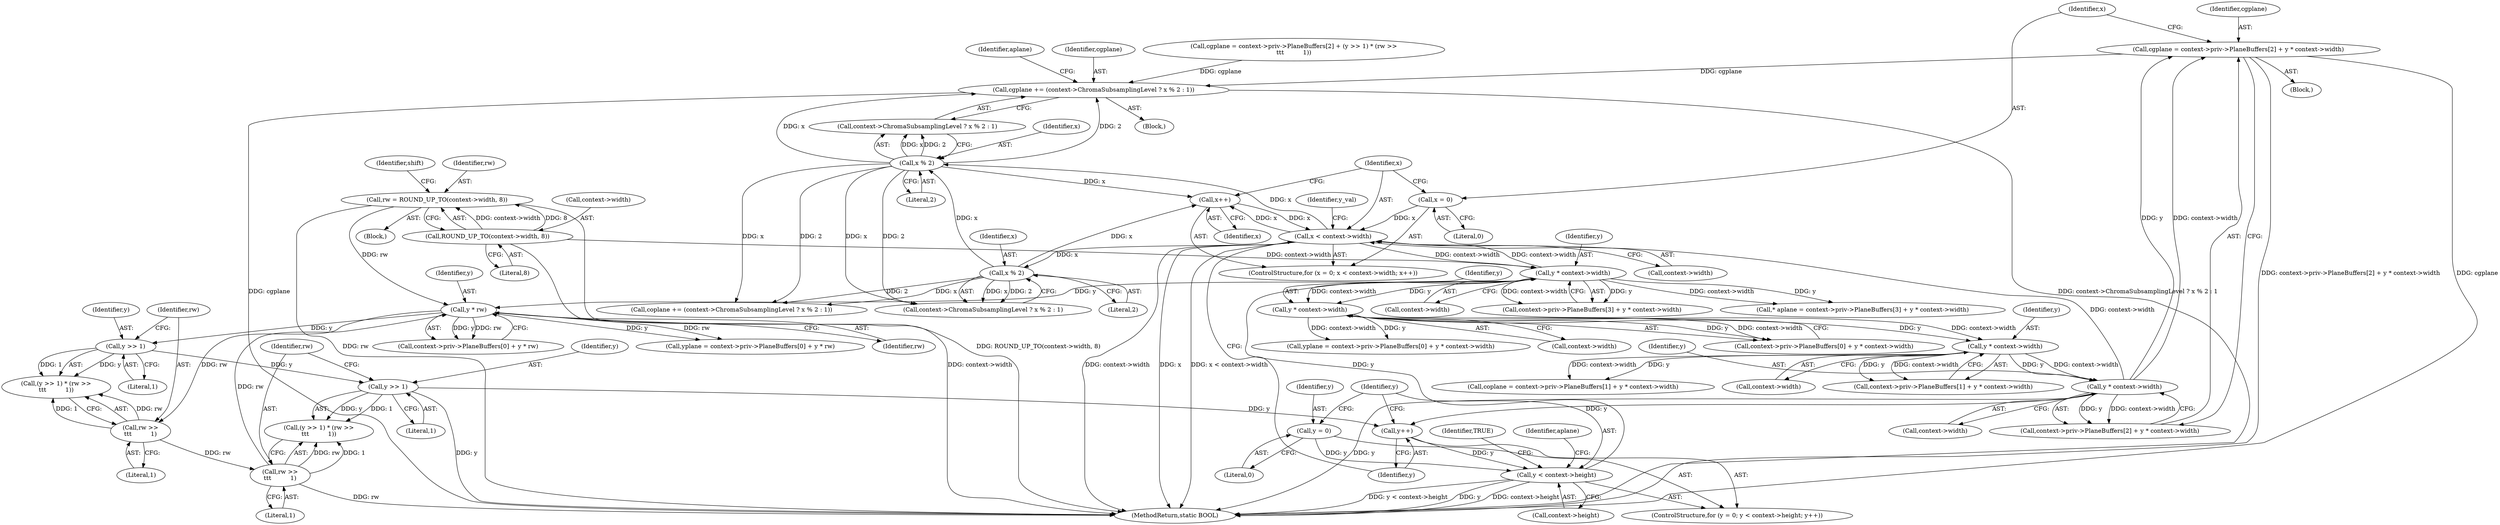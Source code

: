 digraph "0_FreeRDP_d1112c279bd1a327e8e4d0b5f371458bf2579659@pointer" {
"1000264" [label="(Call,cgplane = context->priv->PlaneBuffers[2] + y * context->width)"];
"1000274" [label="(Call,y * context->width)"];
"1000259" [label="(Call,y * context->width)"];
"1000244" [label="(Call,y * context->width)"];
"1000175" [label="(Call,y * context->width)"];
"1000153" [label="(Call,y < context->height)"];
"1000158" [label="(Call,y++)"];
"1000226" [label="(Call,y >> 1)"];
"1000209" [label="(Call,y >> 1)"];
"1000195" [label="(Call,y * rw)"];
"1000125" [label="(Call,rw = ROUND_UP_TO(context->width, 8))"];
"1000127" [label="(Call,ROUND_UP_TO(context->width, 8))"];
"1000229" [label="(Call,rw >>\n\t\t\t          1)"];
"1000212" [label="(Call,rw >>\n\t\t\t          1)"];
"1000150" [label="(Call,y = 0)"];
"1000283" [label="(Call,x < context->width)"];
"1000288" [label="(Call,x++)"];
"1000393" [label="(Call,x % 2)"];
"1000403" [label="(Call,x % 2)"];
"1000280" [label="(Call,x = 0)"];
"1000397" [label="(Call,cgplane += (context->ChromaSubsamplingLevel ? x % 2 : 1))"];
"1000404" [label="(Identifier,x)"];
"1000281" [label="(Identifier,x)"];
"1000244" [label="(Call,y * context->width)"];
"1000246" [label="(Call,context->width)"];
"1000249" [label="(Call,coplane = context->priv->PlaneBuffers[1] + y * context->width)"];
"1000259" [label="(Call,y * context->width)"];
"1000175" [label="(Call,y * context->width)"];
"1000195" [label="(Call,y * rw)"];
"1000154" [label="(Identifier,y)"];
"1000226" [label="(Call,y >> 1)"];
"1000228" [label="(Literal,1)"];
"1000290" [label="(Block,)"];
"1000283" [label="(Call,x < context->width)"];
"1000282" [label="(Literal,0)"];
"1000153" [label="(Call,y < context->height)"];
"1000110" [label="(Block,)"];
"1000408" [label="(Identifier,aplane)"];
"1000387" [label="(Call,coplane += (context->ChromaSubsamplingLevel ? x % 2 : 1))"];
"1000265" [label="(Identifier,cgplane)"];
"1000155" [label="(Call,context->height)"];
"1000227" [label="(Identifier,y)"];
"1000251" [label="(Call,context->priv->PlaneBuffers[1] + y * context->width)"];
"1000261" [label="(Call,context->width)"];
"1000405" [label="(Literal,2)"];
"1000176" [label="(Identifier,y)"];
"1000266" [label="(Call,context->priv->PlaneBuffers[2] + y * context->width)"];
"1000284" [label="(Identifier,x)"];
"1000177" [label="(Call,context->width)"];
"1000395" [label="(Literal,2)"];
"1000150" [label="(Call,y = 0)"];
"1000151" [label="(Identifier,y)"];
"1000411" [label="(MethodReturn,static BOOL)"];
"1000233" [label="(Block,)"];
"1000397" [label="(Call,cgplane += (context->ChromaSubsamplingLevel ? x % 2 : 1))"];
"1000209" [label="(Call,y >> 1)"];
"1000275" [label="(Identifier,y)"];
"1000165" [label="(Call,* aplane = context->priv->PlaneBuffers[3] + y * context->width)"];
"1000185" [label="(Call,yplane = context->priv->PlaneBuffers[0] + y * rw)"];
"1000131" [label="(Literal,8)"];
"1000260" [label="(Identifier,y)"];
"1000229" [label="(Call,rw >>\n\t\t\t          1)"];
"1000133" [label="(Identifier,shift)"];
"1000280" [label="(Call,x = 0)"];
"1000274" [label="(Call,y * context->width)"];
"1000230" [label="(Identifier,rw)"];
"1000394" [label="(Identifier,x)"];
"1000211" [label="(Literal,1)"];
"1000197" [label="(Identifier,rw)"];
"1000149" [label="(ControlStructure,for (y = 0; y < context->height; y++))"];
"1000276" [label="(Call,context->width)"];
"1000187" [label="(Call,context->priv->PlaneBuffers[0] + y * rw)"];
"1000128" [label="(Call,context->width)"];
"1000152" [label="(Literal,0)"];
"1000126" [label="(Identifier,rw)"];
"1000196" [label="(Identifier,y)"];
"1000398" [label="(Identifier,cgplane)"];
"1000225" [label="(Call,(y >> 1) * (rw >>\n\t\t\t          1))"];
"1000125" [label="(Call,rw = ROUND_UP_TO(context->width, 8))"];
"1000158" [label="(Call,y++)"];
"1000231" [label="(Literal,1)"];
"1000212" [label="(Call,rw >>\n\t\t\t          1)"];
"1000214" [label="(Literal,1)"];
"1000167" [label="(Call,context->priv->PlaneBuffers[3] + y * context->width)"];
"1000236" [label="(Call,context->priv->PlaneBuffers[0] + y * context->width)"];
"1000127" [label="(Call,ROUND_UP_TO(context->width, 8))"];
"1000234" [label="(Call,yplane = context->priv->PlaneBuffers[0] + y * context->width)"];
"1000285" [label="(Call,context->width)"];
"1000393" [label="(Call,x % 2)"];
"1000399" [label="(Call,context->ChromaSubsamplingLevel ? x % 2 : 1)"];
"1000288" [label="(Call,x++)"];
"1000289" [label="(Identifier,x)"];
"1000403" [label="(Call,x % 2)"];
"1000264" [label="(Call,cgplane = context->priv->PlaneBuffers[2] + y * context->width)"];
"1000410" [label="(Identifier,TRUE)"];
"1000166" [label="(Identifier,aplane)"];
"1000159" [label="(Identifier,y)"];
"1000245" [label="(Identifier,y)"];
"1000279" [label="(ControlStructure,for (x = 0; x < context->width; x++))"];
"1000389" [label="(Call,context->ChromaSubsamplingLevel ? x % 2 : 1)"];
"1000208" [label="(Call,(y >> 1) * (rw >>\n\t\t\t          1))"];
"1000213" [label="(Identifier,rw)"];
"1000210" [label="(Identifier,y)"];
"1000293" [label="(Identifier,y_val)"];
"1000215" [label="(Call,cgplane = context->priv->PlaneBuffers[2] + (y >> 1) * (rw >>\n\t\t\t          1))"];
"1000264" -> "1000233"  [label="AST: "];
"1000264" -> "1000266"  [label="CFG: "];
"1000265" -> "1000264"  [label="AST: "];
"1000266" -> "1000264"  [label="AST: "];
"1000281" -> "1000264"  [label="CFG: "];
"1000264" -> "1000411"  [label="DDG: cgplane"];
"1000264" -> "1000411"  [label="DDG: context->priv->PlaneBuffers[2] + y * context->width"];
"1000274" -> "1000264"  [label="DDG: y"];
"1000274" -> "1000264"  [label="DDG: context->width"];
"1000264" -> "1000397"  [label="DDG: cgplane"];
"1000274" -> "1000266"  [label="AST: "];
"1000274" -> "1000276"  [label="CFG: "];
"1000275" -> "1000274"  [label="AST: "];
"1000276" -> "1000274"  [label="AST: "];
"1000266" -> "1000274"  [label="CFG: "];
"1000274" -> "1000411"  [label="DDG: y"];
"1000274" -> "1000158"  [label="DDG: y"];
"1000274" -> "1000266"  [label="DDG: y"];
"1000274" -> "1000266"  [label="DDG: context->width"];
"1000259" -> "1000274"  [label="DDG: y"];
"1000259" -> "1000274"  [label="DDG: context->width"];
"1000274" -> "1000283"  [label="DDG: context->width"];
"1000259" -> "1000251"  [label="AST: "];
"1000259" -> "1000261"  [label="CFG: "];
"1000260" -> "1000259"  [label="AST: "];
"1000261" -> "1000259"  [label="AST: "];
"1000251" -> "1000259"  [label="CFG: "];
"1000259" -> "1000249"  [label="DDG: y"];
"1000259" -> "1000249"  [label="DDG: context->width"];
"1000259" -> "1000251"  [label="DDG: y"];
"1000259" -> "1000251"  [label="DDG: context->width"];
"1000244" -> "1000259"  [label="DDG: y"];
"1000244" -> "1000259"  [label="DDG: context->width"];
"1000244" -> "1000236"  [label="AST: "];
"1000244" -> "1000246"  [label="CFG: "];
"1000245" -> "1000244"  [label="AST: "];
"1000246" -> "1000244"  [label="AST: "];
"1000236" -> "1000244"  [label="CFG: "];
"1000244" -> "1000234"  [label="DDG: y"];
"1000244" -> "1000234"  [label="DDG: context->width"];
"1000244" -> "1000236"  [label="DDG: y"];
"1000244" -> "1000236"  [label="DDG: context->width"];
"1000175" -> "1000244"  [label="DDG: y"];
"1000175" -> "1000244"  [label="DDG: context->width"];
"1000175" -> "1000167"  [label="AST: "];
"1000175" -> "1000177"  [label="CFG: "];
"1000176" -> "1000175"  [label="AST: "];
"1000177" -> "1000175"  [label="AST: "];
"1000167" -> "1000175"  [label="CFG: "];
"1000175" -> "1000165"  [label="DDG: y"];
"1000175" -> "1000165"  [label="DDG: context->width"];
"1000175" -> "1000167"  [label="DDG: y"];
"1000175" -> "1000167"  [label="DDG: context->width"];
"1000153" -> "1000175"  [label="DDG: y"];
"1000283" -> "1000175"  [label="DDG: context->width"];
"1000127" -> "1000175"  [label="DDG: context->width"];
"1000175" -> "1000195"  [label="DDG: y"];
"1000175" -> "1000283"  [label="DDG: context->width"];
"1000153" -> "1000149"  [label="AST: "];
"1000153" -> "1000155"  [label="CFG: "];
"1000154" -> "1000153"  [label="AST: "];
"1000155" -> "1000153"  [label="AST: "];
"1000166" -> "1000153"  [label="CFG: "];
"1000410" -> "1000153"  [label="CFG: "];
"1000153" -> "1000411"  [label="DDG: y"];
"1000153" -> "1000411"  [label="DDG: context->height"];
"1000153" -> "1000411"  [label="DDG: y < context->height"];
"1000158" -> "1000153"  [label="DDG: y"];
"1000150" -> "1000153"  [label="DDG: y"];
"1000158" -> "1000149"  [label="AST: "];
"1000158" -> "1000159"  [label="CFG: "];
"1000159" -> "1000158"  [label="AST: "];
"1000154" -> "1000158"  [label="CFG: "];
"1000226" -> "1000158"  [label="DDG: y"];
"1000226" -> "1000225"  [label="AST: "];
"1000226" -> "1000228"  [label="CFG: "];
"1000227" -> "1000226"  [label="AST: "];
"1000228" -> "1000226"  [label="AST: "];
"1000230" -> "1000226"  [label="CFG: "];
"1000226" -> "1000411"  [label="DDG: y"];
"1000226" -> "1000225"  [label="DDG: y"];
"1000226" -> "1000225"  [label="DDG: 1"];
"1000209" -> "1000226"  [label="DDG: y"];
"1000209" -> "1000208"  [label="AST: "];
"1000209" -> "1000211"  [label="CFG: "];
"1000210" -> "1000209"  [label="AST: "];
"1000211" -> "1000209"  [label="AST: "];
"1000213" -> "1000209"  [label="CFG: "];
"1000209" -> "1000208"  [label="DDG: y"];
"1000209" -> "1000208"  [label="DDG: 1"];
"1000195" -> "1000209"  [label="DDG: y"];
"1000195" -> "1000187"  [label="AST: "];
"1000195" -> "1000197"  [label="CFG: "];
"1000196" -> "1000195"  [label="AST: "];
"1000197" -> "1000195"  [label="AST: "];
"1000187" -> "1000195"  [label="CFG: "];
"1000195" -> "1000185"  [label="DDG: y"];
"1000195" -> "1000185"  [label="DDG: rw"];
"1000195" -> "1000187"  [label="DDG: y"];
"1000195" -> "1000187"  [label="DDG: rw"];
"1000125" -> "1000195"  [label="DDG: rw"];
"1000229" -> "1000195"  [label="DDG: rw"];
"1000195" -> "1000212"  [label="DDG: rw"];
"1000125" -> "1000110"  [label="AST: "];
"1000125" -> "1000127"  [label="CFG: "];
"1000126" -> "1000125"  [label="AST: "];
"1000127" -> "1000125"  [label="AST: "];
"1000133" -> "1000125"  [label="CFG: "];
"1000125" -> "1000411"  [label="DDG: rw"];
"1000125" -> "1000411"  [label="DDG: ROUND_UP_TO(context->width, 8)"];
"1000127" -> "1000125"  [label="DDG: context->width"];
"1000127" -> "1000125"  [label="DDG: 8"];
"1000127" -> "1000131"  [label="CFG: "];
"1000128" -> "1000127"  [label="AST: "];
"1000131" -> "1000127"  [label="AST: "];
"1000127" -> "1000411"  [label="DDG: context->width"];
"1000229" -> "1000225"  [label="AST: "];
"1000229" -> "1000231"  [label="CFG: "];
"1000230" -> "1000229"  [label="AST: "];
"1000231" -> "1000229"  [label="AST: "];
"1000225" -> "1000229"  [label="CFG: "];
"1000229" -> "1000411"  [label="DDG: rw"];
"1000229" -> "1000225"  [label="DDG: rw"];
"1000229" -> "1000225"  [label="DDG: 1"];
"1000212" -> "1000229"  [label="DDG: rw"];
"1000212" -> "1000208"  [label="AST: "];
"1000212" -> "1000214"  [label="CFG: "];
"1000213" -> "1000212"  [label="AST: "];
"1000214" -> "1000212"  [label="AST: "];
"1000208" -> "1000212"  [label="CFG: "];
"1000212" -> "1000208"  [label="DDG: rw"];
"1000212" -> "1000208"  [label="DDG: 1"];
"1000150" -> "1000149"  [label="AST: "];
"1000150" -> "1000152"  [label="CFG: "];
"1000151" -> "1000150"  [label="AST: "];
"1000152" -> "1000150"  [label="AST: "];
"1000154" -> "1000150"  [label="CFG: "];
"1000283" -> "1000279"  [label="AST: "];
"1000283" -> "1000285"  [label="CFG: "];
"1000284" -> "1000283"  [label="AST: "];
"1000285" -> "1000283"  [label="AST: "];
"1000293" -> "1000283"  [label="CFG: "];
"1000159" -> "1000283"  [label="CFG: "];
"1000283" -> "1000411"  [label="DDG: context->width"];
"1000283" -> "1000411"  [label="DDG: x"];
"1000283" -> "1000411"  [label="DDG: x < context->width"];
"1000288" -> "1000283"  [label="DDG: x"];
"1000280" -> "1000283"  [label="DDG: x"];
"1000283" -> "1000288"  [label="DDG: x"];
"1000283" -> "1000393"  [label="DDG: x"];
"1000283" -> "1000403"  [label="DDG: x"];
"1000288" -> "1000279"  [label="AST: "];
"1000288" -> "1000289"  [label="CFG: "];
"1000289" -> "1000288"  [label="AST: "];
"1000284" -> "1000288"  [label="CFG: "];
"1000393" -> "1000288"  [label="DDG: x"];
"1000403" -> "1000288"  [label="DDG: x"];
"1000393" -> "1000389"  [label="AST: "];
"1000393" -> "1000395"  [label="CFG: "];
"1000394" -> "1000393"  [label="AST: "];
"1000395" -> "1000393"  [label="AST: "];
"1000389" -> "1000393"  [label="CFG: "];
"1000393" -> "1000387"  [label="DDG: x"];
"1000393" -> "1000387"  [label="DDG: 2"];
"1000393" -> "1000389"  [label="DDG: x"];
"1000393" -> "1000389"  [label="DDG: 2"];
"1000393" -> "1000403"  [label="DDG: x"];
"1000403" -> "1000399"  [label="AST: "];
"1000403" -> "1000405"  [label="CFG: "];
"1000404" -> "1000403"  [label="AST: "];
"1000405" -> "1000403"  [label="AST: "];
"1000399" -> "1000403"  [label="CFG: "];
"1000403" -> "1000387"  [label="DDG: x"];
"1000403" -> "1000387"  [label="DDG: 2"];
"1000403" -> "1000389"  [label="DDG: x"];
"1000403" -> "1000389"  [label="DDG: 2"];
"1000403" -> "1000397"  [label="DDG: x"];
"1000403" -> "1000397"  [label="DDG: 2"];
"1000403" -> "1000399"  [label="DDG: x"];
"1000403" -> "1000399"  [label="DDG: 2"];
"1000280" -> "1000279"  [label="AST: "];
"1000280" -> "1000282"  [label="CFG: "];
"1000281" -> "1000280"  [label="AST: "];
"1000282" -> "1000280"  [label="AST: "];
"1000284" -> "1000280"  [label="CFG: "];
"1000397" -> "1000290"  [label="AST: "];
"1000397" -> "1000399"  [label="CFG: "];
"1000398" -> "1000397"  [label="AST: "];
"1000399" -> "1000397"  [label="AST: "];
"1000408" -> "1000397"  [label="CFG: "];
"1000397" -> "1000411"  [label="DDG: cgplane"];
"1000397" -> "1000411"  [label="DDG: context->ChromaSubsamplingLevel ? x % 2 : 1"];
"1000215" -> "1000397"  [label="DDG: cgplane"];
}
